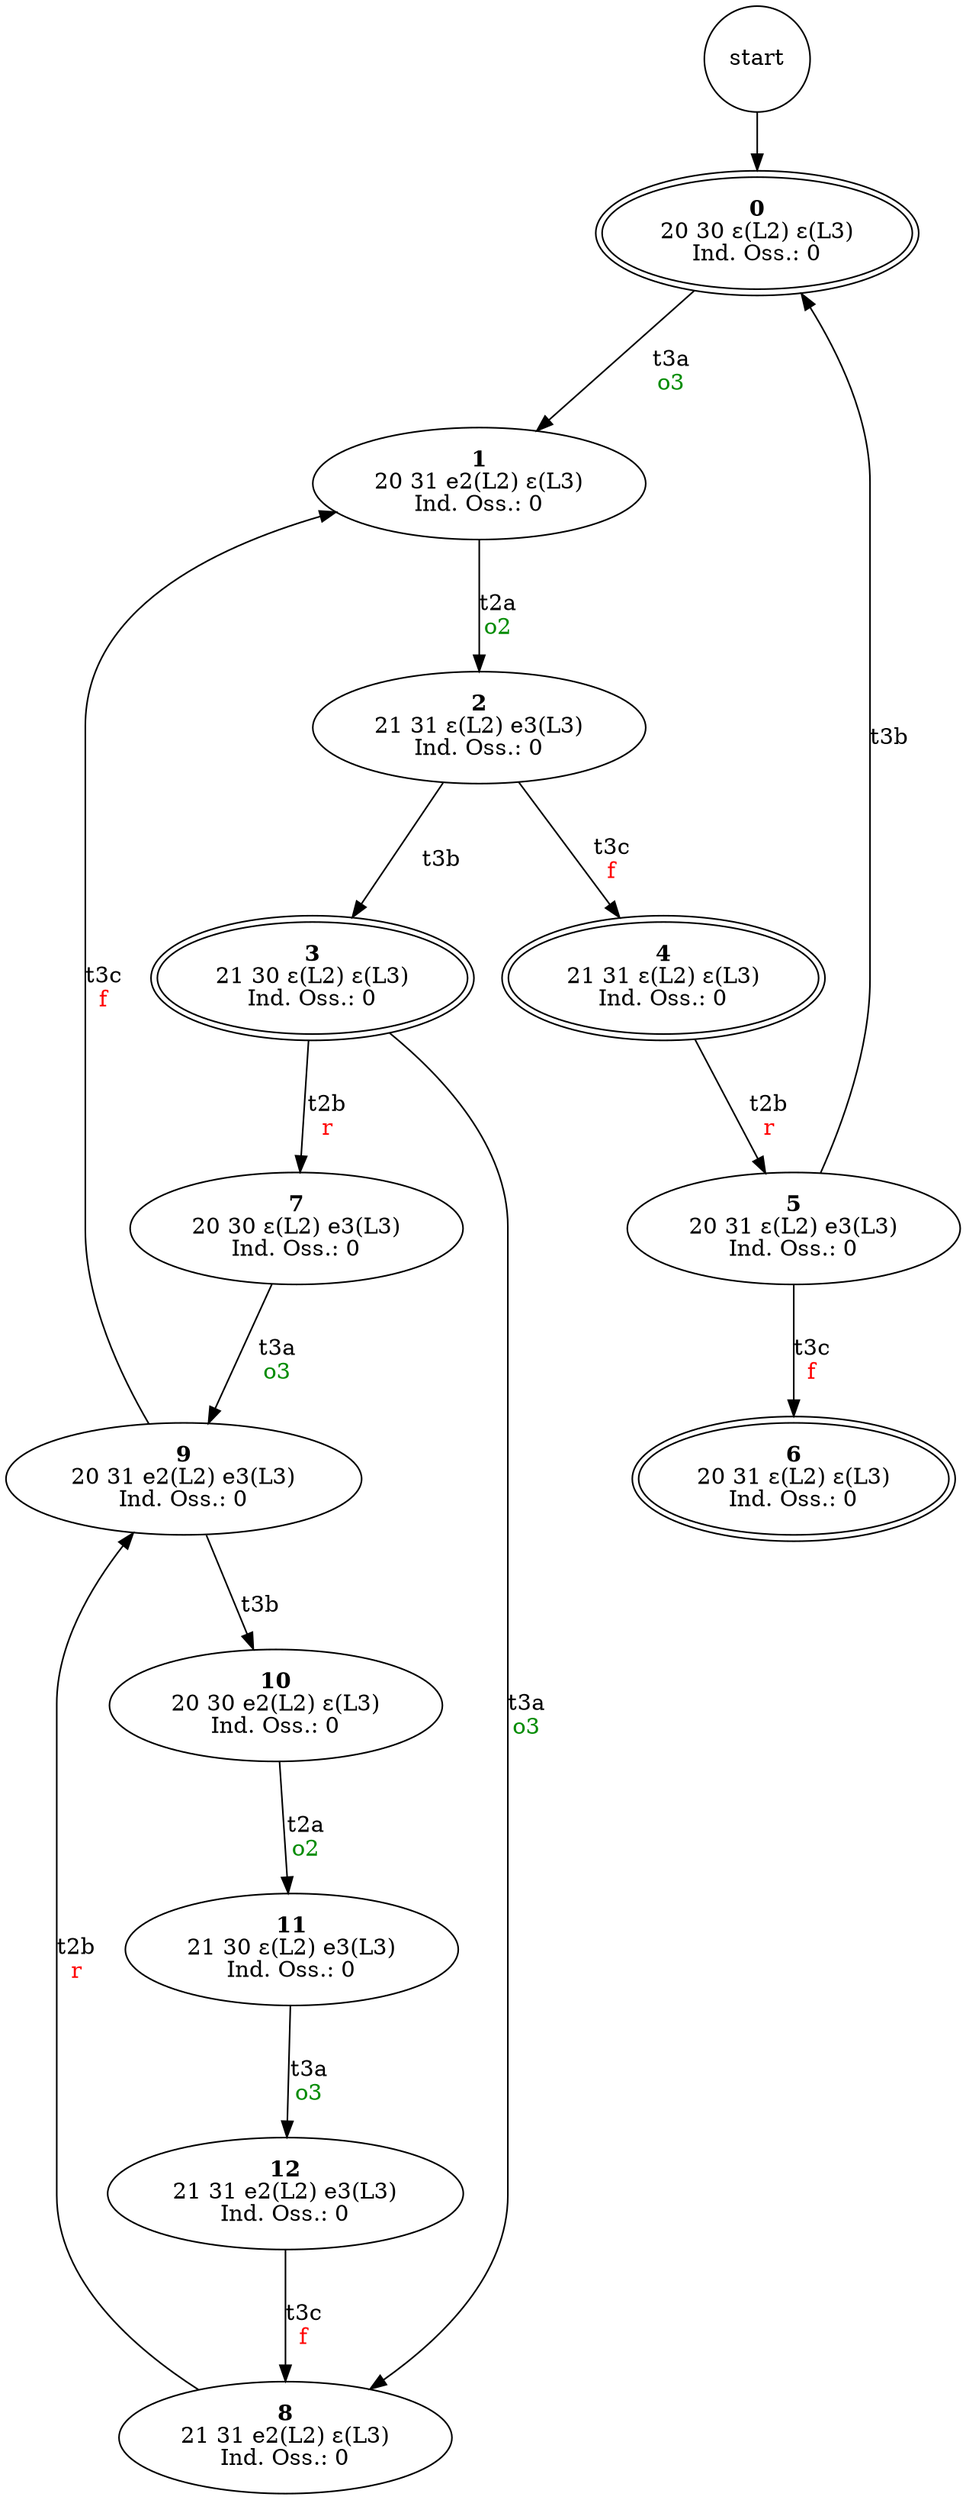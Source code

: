 digraph SpazioComportamentale {
    // NODI
    start[shape="circle"]
	n0 [label=<<b>0</b><br/>20 30 ε(L2) ε(L3)<br/>Ind. Oss.: 0> peripheries=2]
	n1 [label=<<b>1</b><br/>20 31 e2(L2) ε(L3)<br/>Ind. Oss.: 0> ]
	n2 [label=<<b>2</b><br/>21 31 ε(L2) e3(L3)<br/>Ind. Oss.: 0> ]
	n3 [label=<<b>3</b><br/>21 30 ε(L2) ε(L3)<br/>Ind. Oss.: 0> peripheries=2]
	n4 [label=<<b>4</b><br/>21 31 ε(L2) ε(L3)<br/>Ind. Oss.: 0> peripheries=2]
	n5 [label=<<b>5</b><br/>20 31 ε(L2) e3(L3)<br/>Ind. Oss.: 0> ]
	n6 [label=<<b>6</b><br/>20 31 ε(L2) ε(L3)<br/>Ind. Oss.: 0> peripheries=2]
	n7 [label=<<b>7</b><br/>20 30 ε(L2) e3(L3)<br/>Ind. Oss.: 0> ]
	n8 [label=<<b>8</b><br/>21 31 e2(L2) ε(L3)<br/>Ind. Oss.: 0> ]
	n9 [label=<<b>9</b><br/>20 31 e2(L2) e3(L3)<br/>Ind. Oss.: 0> ]
	n10 [label=<<b>10</b><br/>20 30 e2(L2) ε(L3)<br/>Ind. Oss.: 0> ]
	n11 [label=<<b>11</b><br/>21 30 ε(L2) e3(L3)<br/>Ind. Oss.: 0> ]
	n12 [label=<<b>12</b><br/>21 31 e2(L2) e3(L3)<br/>Ind. Oss.: 0> ]

    // ARCHI
    start	->	n0
	n0	->	n1 [label=<<br/>t3a<br/><font color="green4">o3</font>>]
	n1	->	n2 [label=<<br/>t2a<br/><font color="green4">o2</font>>]
	n2	->	n3 [label=<<br/>t3b>]
	n2	->	n4 [label=<<br/>t3c<br/><font color="red">f</font>>]
	n3	->	n7 [label=<<br/>t2b<br/><font color="red">r</font>>]
	n3	->	n8 [label=<<br/>t3a<br/><font color="green4">o3</font>>]
	n4	->	n5 [label=<<br/>t2b<br/><font color="red">r</font>>]
	n5	->	n0 [label=<<br/>t3b>]
	n5	->	n6 [label=<<br/>t3c<br/><font color="red">f</font>>]
	n7	->	n9 [label=<<br/>t3a<br/><font color="green4">o3</font>>]
	n8	->	n9 [label=<<br/>t2b<br/><font color="red">r</font>>]
	n9	->	n10 [label=<<br/>t3b>]
	n9	->	n1 [label=<<br/>t3c<br/><font color="red">f</font>>]
	n10	->	n11 [label=<<br/>t2a<br/><font color="green4">o2</font>>]
	n11	->	n12 [label=<<br/>t3a<br/><font color="green4">o3</font>>]
	n12	->	n8 [label=<<br/>t3c<br/><font color="red">f</font>>]
}
